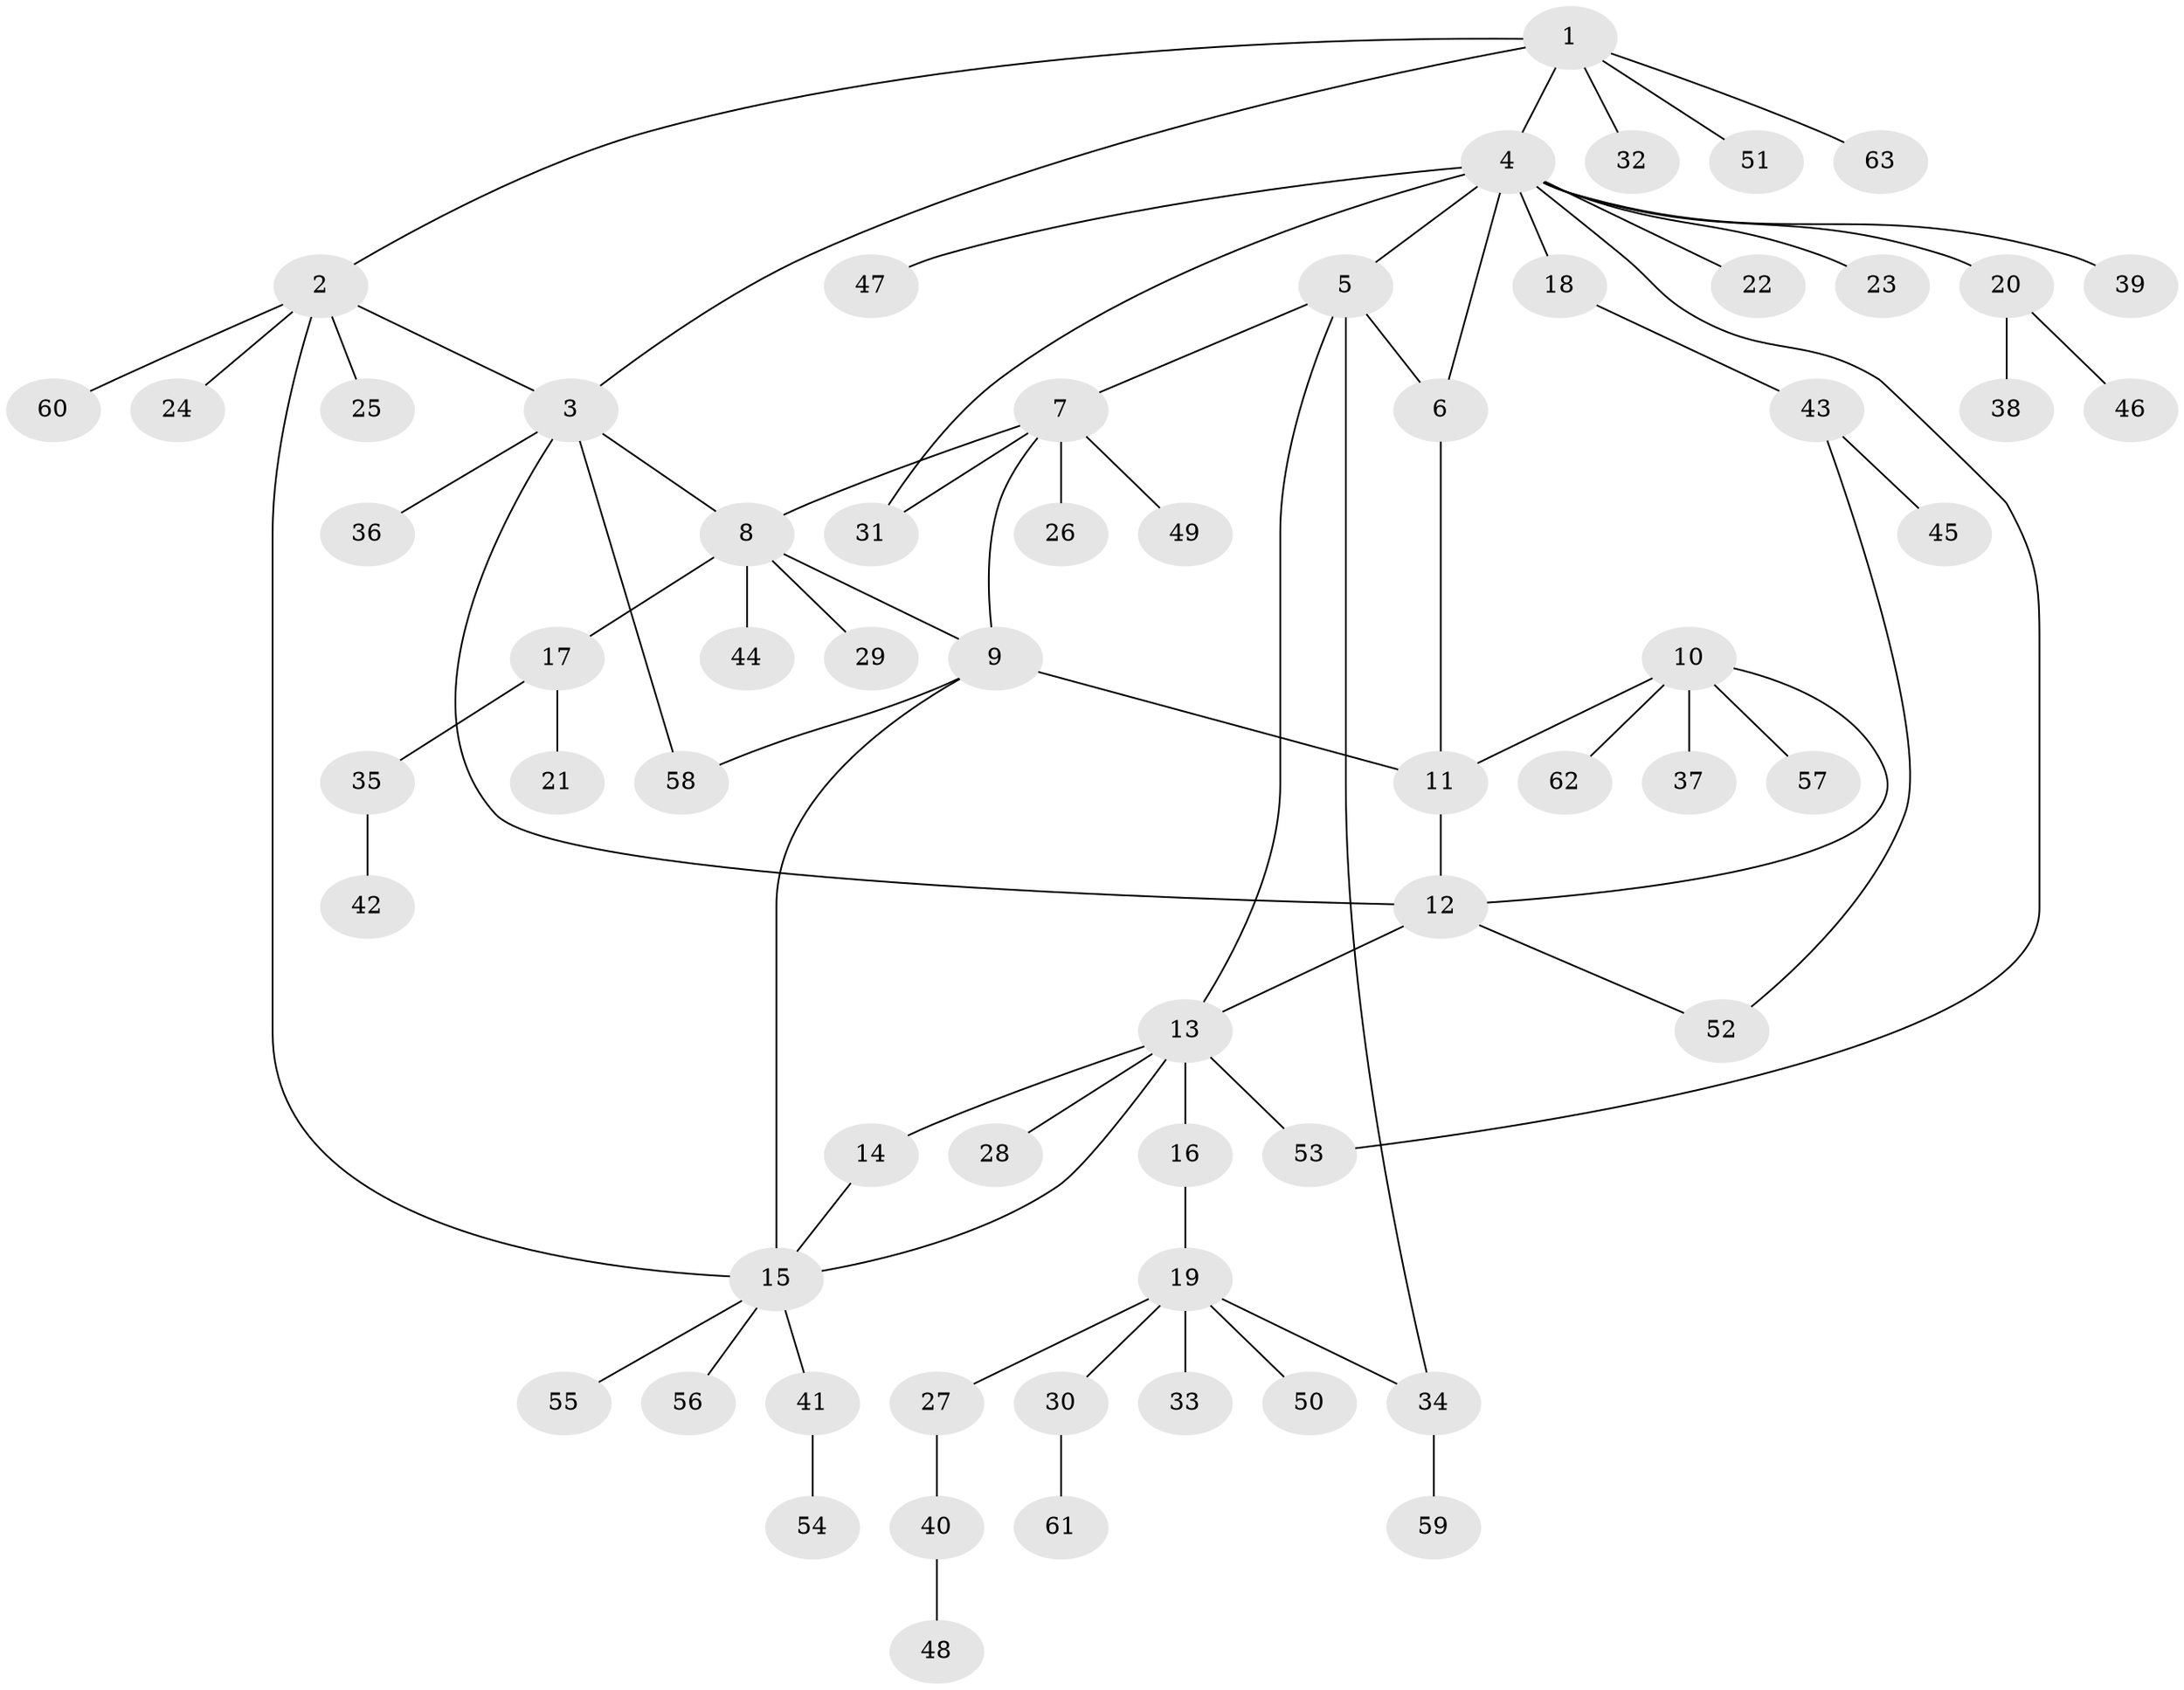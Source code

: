 // Generated by graph-tools (version 1.1) at 2025/54/03/09/25 04:54:21]
// undirected, 63 vertices, 78 edges
graph export_dot {
graph [start="1"]
  node [color=gray90,style=filled];
  1;
  2;
  3;
  4;
  5;
  6;
  7;
  8;
  9;
  10;
  11;
  12;
  13;
  14;
  15;
  16;
  17;
  18;
  19;
  20;
  21;
  22;
  23;
  24;
  25;
  26;
  27;
  28;
  29;
  30;
  31;
  32;
  33;
  34;
  35;
  36;
  37;
  38;
  39;
  40;
  41;
  42;
  43;
  44;
  45;
  46;
  47;
  48;
  49;
  50;
  51;
  52;
  53;
  54;
  55;
  56;
  57;
  58;
  59;
  60;
  61;
  62;
  63;
  1 -- 2;
  1 -- 3;
  1 -- 4;
  1 -- 32;
  1 -- 51;
  1 -- 63;
  2 -- 3;
  2 -- 15;
  2 -- 24;
  2 -- 25;
  2 -- 60;
  3 -- 8;
  3 -- 12;
  3 -- 36;
  3 -- 58;
  4 -- 5;
  4 -- 6;
  4 -- 18;
  4 -- 20;
  4 -- 22;
  4 -- 23;
  4 -- 31;
  4 -- 39;
  4 -- 47;
  4 -- 53;
  5 -- 6;
  5 -- 7;
  5 -- 13;
  5 -- 34;
  6 -- 11;
  7 -- 8;
  7 -- 9;
  7 -- 26;
  7 -- 31;
  7 -- 49;
  8 -- 9;
  8 -- 17;
  8 -- 29;
  8 -- 44;
  9 -- 11;
  9 -- 15;
  9 -- 58;
  10 -- 11;
  10 -- 12;
  10 -- 37;
  10 -- 57;
  10 -- 62;
  11 -- 12;
  12 -- 13;
  12 -- 52;
  13 -- 14;
  13 -- 15;
  13 -- 16;
  13 -- 28;
  13 -- 53;
  14 -- 15;
  15 -- 41;
  15 -- 55;
  15 -- 56;
  16 -- 19;
  17 -- 21;
  17 -- 35;
  18 -- 43;
  19 -- 27;
  19 -- 30;
  19 -- 33;
  19 -- 34;
  19 -- 50;
  20 -- 38;
  20 -- 46;
  27 -- 40;
  30 -- 61;
  34 -- 59;
  35 -- 42;
  40 -- 48;
  41 -- 54;
  43 -- 45;
  43 -- 52;
}
